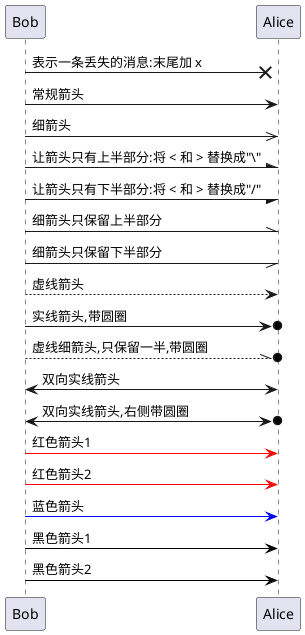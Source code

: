 @startuml arrow

' • 表示一条丢失的消息:末尾加 x
' • 让箭头只有上半部分或者下半部分:将 < 和 > 替换成 \ 或者 /
' • 细箭头:将箭头标记写两次 (如 >> 或 //)
' • 虚线箭头:用 -- 替代 -
' • 箭头末尾加圈:->o
' • 双向箭头:<->

Bob ->x Alice   : 表示一条丢失的消息:末尾加 x
Bob -> Alice    : 常规箭头
Bob ->> Alice   : 细箭头
Bob -\ Alice    : 让箭头只有上半部分:将 < 和 > 替换成"\"
Bob -/ Alice    : 让箭头只有下半部分:将 < 和 > 替换成"/"
Bob -\\ Alice   : 细箭头只保留上半部分
Bob -// Alice   : 细箭头只保留下半部分
Bob --> Alice   : 虚线箭头
Bob ->o Alice   : 实线箭头,带圆圈
Bob --\\o Alice : 虚线细箭头,只保留一半,带圆圈
Bob <-> Alice   : 双向实线箭头
Bob <->o Alice  : 双向实线箭头,右侧带圆圈

Bob -[#red]> Alice     : 红色箭头1
Bob -[#FF0000]>Alice   : 红色箭头2
Bob -[#0000FF]>Alice   : 蓝色箭头
Bob -[#000000]>Alice   : 黑色箭头1
Bob -[#black]>Alice    : 黑色箭头2

@enduml